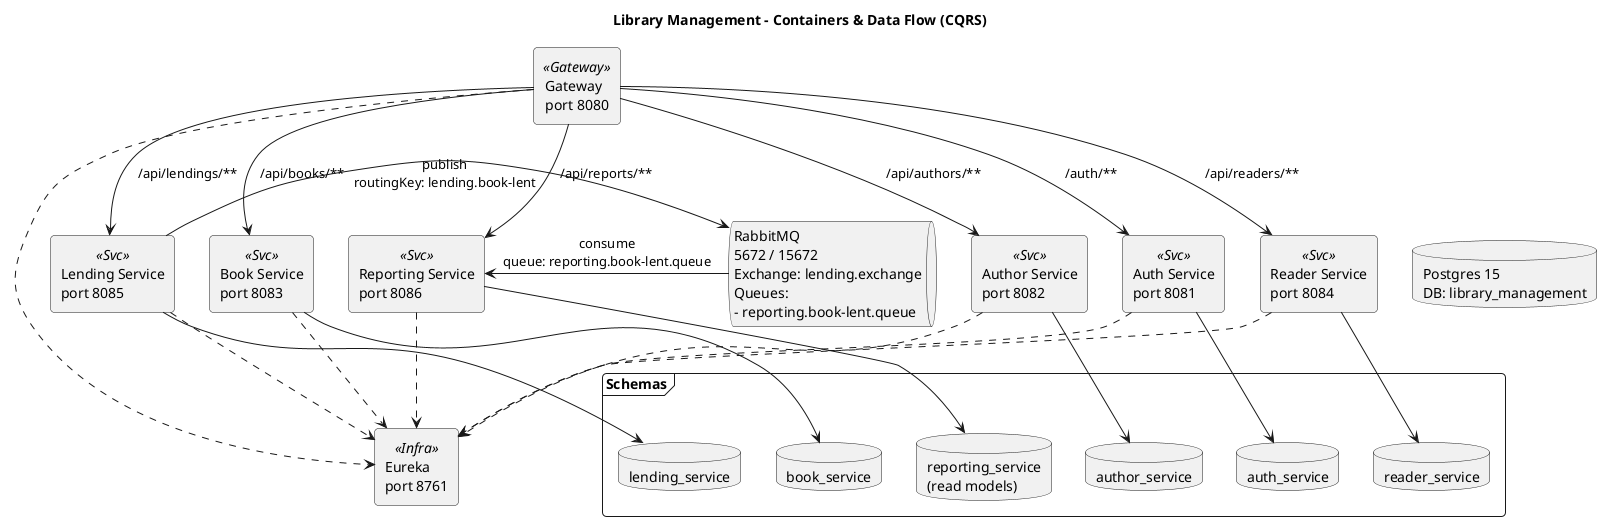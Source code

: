 @startuml cqrs-containers
title Library Management – Containers & Data Flow (CQRS)

skinparam backgroundColor #ffffff
skinparam componentStyle rectangle
skinparam shadowing false
skinparam roundCorner 8

rectangle "Gateway\nport 8080" as gw <<Gateway>>
rectangle "Eureka\nport 8761" as eure <<Infra>>
rectangle "Auth Service\nport 8081" as auth <<Svc>>
rectangle "Book Service\nport 8083" as book <<Svc>>
rectangle "Author Service\nport 8082" as author <<Svc>>
rectangle "Reader Service\nport 8084" as reader <<Svc>>
rectangle "Lending Service\nport 8085" as lending <<Svc>>
rectangle "Reporting Service\nport 8086" as reporting <<Svc>>

queue "RabbitMQ\n5672 / 15672\nExchange: lending.exchange\nQueues:\n- reporting.book-lent.queue" as mq
database "Postgres 15\nDB: library_management" as pg

frame "Schemas" {
  database "auth_service" as s_auth
  database "book_service" as s_book
  database "author_service" as s_author
  database "reader_service" as s_reader
  database "lending_service" as s_lending
  database "reporting_service\n(read models)" as s_reporting
}

gw --> auth : /auth/**
gw --> author : /api/authors/**
gw --> book : /api/books/**
gw --> reader : /api/readers/**
gw --> lending : /api/lendings/**
gw --> reporting : /api/reports/**

auth --> s_auth
book --> s_book
author --> s_author
reader --> s_reader
lending --> s_lending

lending -right-> mq : publish\nroutingKey: lending.book-lent
mq -left-> reporting : consume\nqueue: reporting.book-lent.queue

reporting --> s_reporting

gw ..> eure
auth ..> eure
book ..> eure
author ..> eure
reader ..> eure
lending ..> eure
reporting ..> eure

pg -[hidden]- s_auth
pg -[hidden]- s_book
pg -[hidden]- s_author
pg -[hidden]- s_reader
pg -[hidden]- s_lending
pg -[hidden]- s_reporting

@enduml

